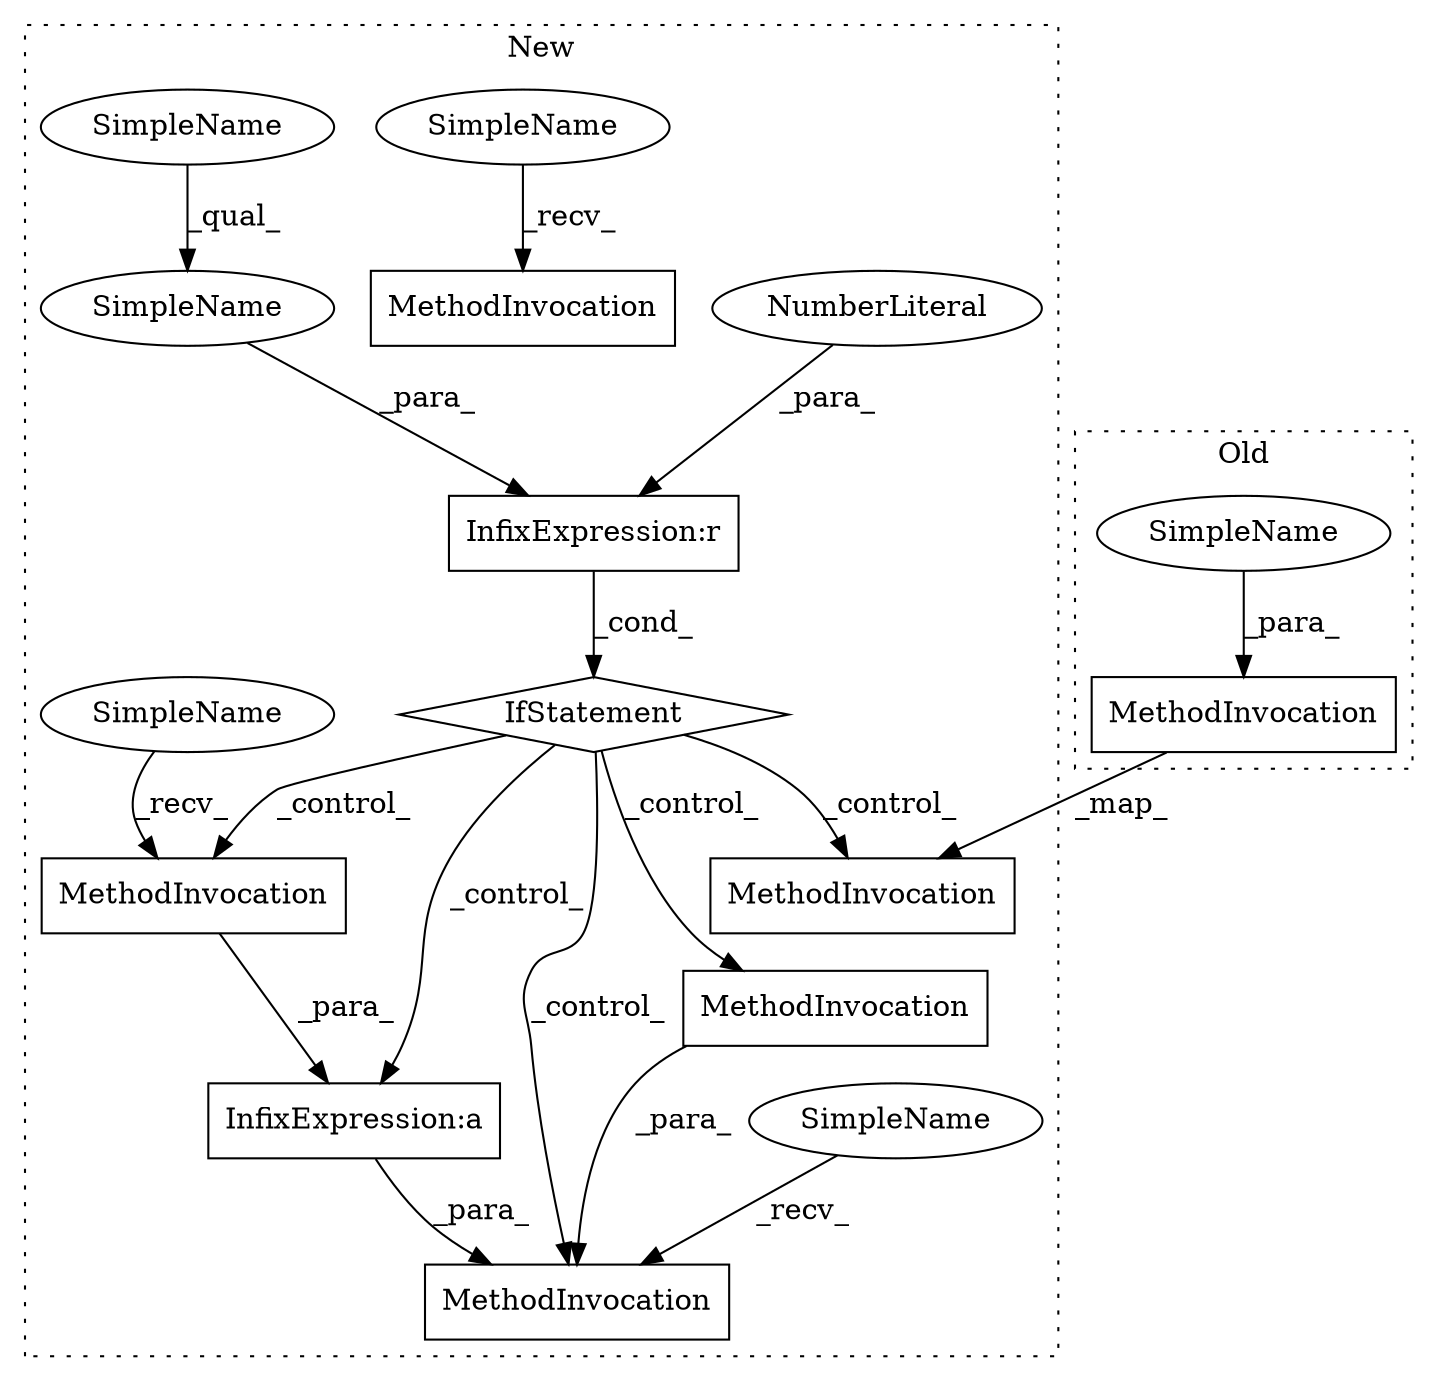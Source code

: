 digraph G {
subgraph cluster0 {
5 [label="MethodInvocation" a="32" s="10929,10958" l="5,1" shape="box"];
9 [label="SimpleName" a="42" s="10934" l="9" shape="ellipse"];
label = "Old";
style="dotted";
}
subgraph cluster1 {
1 [label="IfStatement" a="25" s="13677,13701" l="9,2" shape="diamond"];
2 [label="MethodInvocation" a="32" s="14127,14203" l="5,1" shape="box"];
3 [label="MethodInvocation" a="32" s="13803,13888" l="5,1" shape="box"];
4 [label="MethodInvocation" a="32" s="13590" l="9" shape="box"];
6 [label="MethodInvocation" a="32" s="14193,14202" l="8,1" shape="box"];
7 [label="MethodInvocation" a="32" s="14136" l="9" shape="box"];
8 [label="NumberLiteral" a="34" s="13700" l="1" shape="ellipse"];
10 [label="SimpleName" a="42" s="13686" l="10" shape="ellipse"];
11 [label="SimpleName" a="42" s="14120" l="6" shape="ellipse"];
12 [label="SimpleName" a="42" s="13586" l="3" shape="ellipse"];
13 [label="SimpleName" a="42" s="13686" l="4" shape="ellipse"];
14 [label="SimpleName" a="42" s="14132" l="3" shape="ellipse"];
15 [label="InfixExpression:a" a="27" s="14145" l="-13" shape="box"];
16 [label="InfixExpression:r" a="27" s="13696" l="4" shape="box"];
label = "New";
style="dotted";
}
1 -> 7 [label="_control_"];
1 -> 2 [label="_control_"];
1 -> 3 [label="_control_"];
1 -> 15 [label="_control_"];
1 -> 6 [label="_control_"];
5 -> 3 [label="_map_"];
6 -> 2 [label="_para_"];
7 -> 15 [label="_para_"];
8 -> 16 [label="_para_"];
9 -> 5 [label="_para_"];
10 -> 16 [label="_para_"];
11 -> 2 [label="_recv_"];
12 -> 4 [label="_recv_"];
13 -> 10 [label="_qual_"];
14 -> 7 [label="_recv_"];
15 -> 2 [label="_para_"];
16 -> 1 [label="_cond_"];
}
